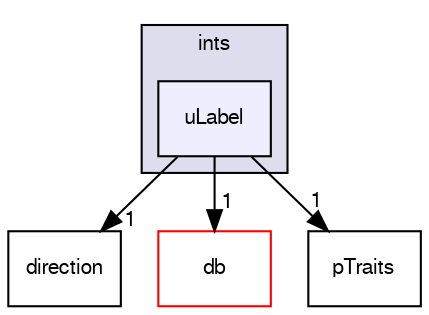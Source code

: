 digraph "src/OpenFOAM/primitives/ints/uLabel" {
  bgcolor=transparent;
  compound=true
  node [ fontsize="10", fontname="FreeSans"];
  edge [ labelfontsize="10", labelfontname="FreeSans"];
  subgraph clusterdir_086c067a0e64eeb439d30ae0c44248d8 {
    graph [ bgcolor="#ddddee", pencolor="black", label="ints" fontname="FreeSans", fontsize="10", URL="dir_086c067a0e64eeb439d30ae0c44248d8.html"]
  dir_55b63d57c5dbacea4b0ec7c6f925eb80 [shape=box, label="uLabel", style="filled", fillcolor="#eeeeff", pencolor="black", URL="dir_55b63d57c5dbacea4b0ec7c6f925eb80.html"];
  }
  dir_19dbf0591cffda9f7a5a990739e1850d [shape=box label="direction" URL="dir_19dbf0591cffda9f7a5a990739e1850d.html"];
  dir_63c634f7a7cfd679ac26c67fb30fc32f [shape=box label="db" color="red" URL="dir_63c634f7a7cfd679ac26c67fb30fc32f.html"];
  dir_a71222f4f105181f964ceb320add37f5 [shape=box label="pTraits" URL="dir_a71222f4f105181f964ceb320add37f5.html"];
  dir_55b63d57c5dbacea4b0ec7c6f925eb80->dir_19dbf0591cffda9f7a5a990739e1850d [headlabel="1", labeldistance=1.5 headhref="dir_002196_002170.html"];
  dir_55b63d57c5dbacea4b0ec7c6f925eb80->dir_63c634f7a7cfd679ac26c67fb30fc32f [headlabel="1", labeldistance=1.5 headhref="dir_002196_001787.html"];
  dir_55b63d57c5dbacea4b0ec7c6f925eb80->dir_a71222f4f105181f964ceb320add37f5 [headlabel="1", labeldistance=1.5 headhref="dir_002196_002202.html"];
}
